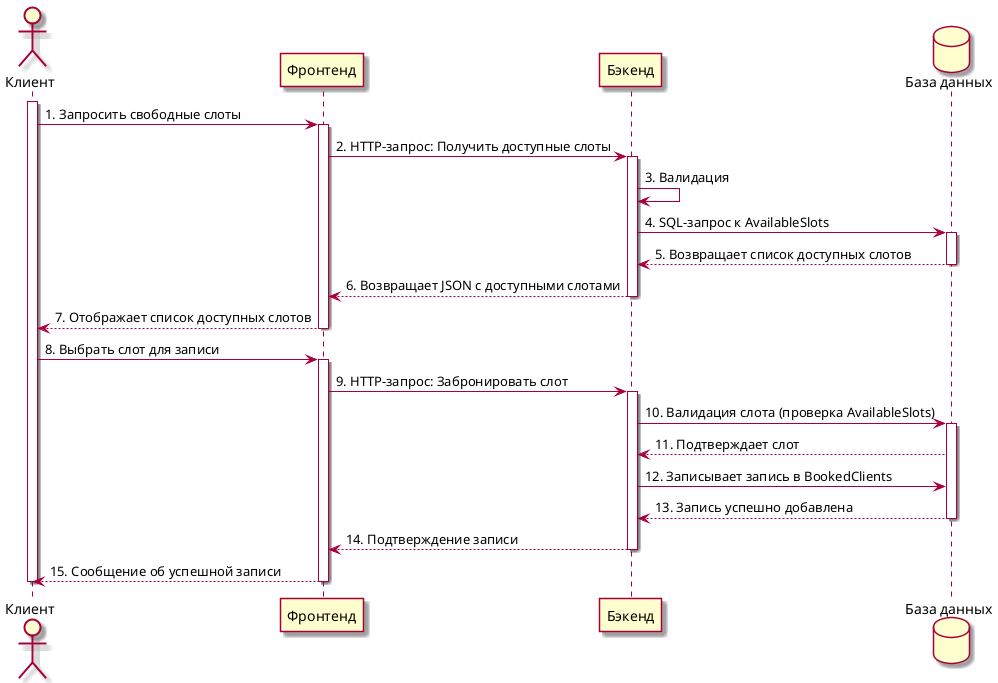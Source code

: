 @startuml

skin rose


actor Клиент as C
participant "Фронтенд" as FE
participant "Бэкенд" as BE
database "База данных" as DB
activate C
C -> FE: 1. Запросить свободные слоты
activate FE
FE -> BE: 2. HTTP-запрос: Получить доступные слоты
activate BE
BE -> BE: 3. Валидация
BE -> DB: 4. SQL-запрос к AvailableSlots
activate DB
DB --> BE: 5. Возвращает список доступных слотов
deactivate DB

BE --> FE: 6. Возвращает JSON с доступными слотами
deactivate BE

FE --> C: 7. Отображает список доступных слотов
deactivate FE

C -> FE: 8. Выбрать слот для записи
activate FE
FE -> BE: 9. HTTP-запрос: Забронировать слот
activate BE

BE -> DB: 10. Валидация слота (проверка AvailableSlots)
activate DB
DB --> BE: 11. Подтверждает слот
BE -> DB: 12. Записывает запись в BookedClients

DB --> BE: 13. Запись успешно добавлена
deactivate DB
BE --> FE: 14. Подтверждение записи
deactivate BE

FE --> C: 15. Сообщение об успешной записи
deactivate FE
deactivate C
@enduml